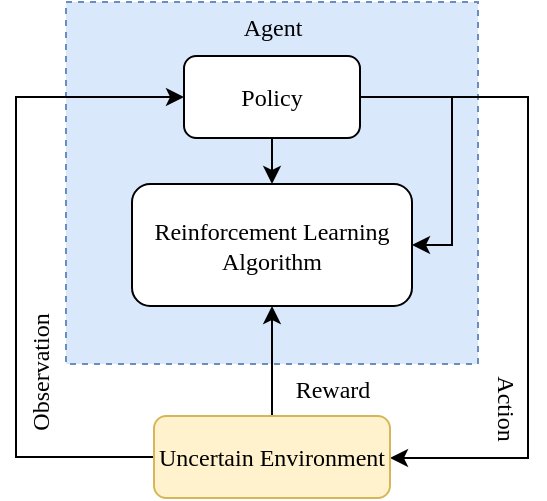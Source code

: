 <mxfile version="20.6.2" type="device"><diagram id="9mU1ARzOAt38ELoI7qvo" name="Page-1"><mxGraphModel dx="1422" dy="842" grid="0" gridSize="10" guides="1" tooltips="1" connect="1" arrows="1" fold="1" page="1" pageScale="1" pageWidth="850" pageHeight="1100" math="0" shadow="0"><root><mxCell id="0"/><mxCell id="1" parent="0"/><mxCell id="Pm3iWoataq9Ip8Sr6sVQ-8" value="" style="rounded=0;whiteSpace=wrap;html=1;dashed=1;fillColor=#dae8fc;strokeColor=#6c8ebf;fontFamily=Bahnschrift;" parent="1" vertex="1"><mxGeometry x="314" y="222" width="206" height="181" as="geometry"/></mxCell><mxCell id="Pm3iWoataq9Ip8Sr6sVQ-4" style="edgeStyle=orthogonalEdgeStyle;rounded=0;orthogonalLoop=1;jettySize=auto;html=1;exitX=0.5;exitY=1;exitDx=0;exitDy=0;fontFamily=Bahnschrift;" parent="1" source="Pm3iWoataq9Ip8Sr6sVQ-2" target="Pm3iWoataq9Ip8Sr6sVQ-3" edge="1"><mxGeometry relative="1" as="geometry"/></mxCell><mxCell id="Pm3iWoataq9Ip8Sr6sVQ-11" style="edgeStyle=orthogonalEdgeStyle;rounded=0;orthogonalLoop=1;jettySize=auto;html=1;exitX=1;exitY=0.5;exitDx=0;exitDy=0;entryX=1;entryY=0.5;entryDx=0;entryDy=0;fontFamily=Bahnschrift;" parent="1" source="Pm3iWoataq9Ip8Sr6sVQ-2" target="Pm3iWoataq9Ip8Sr6sVQ-3" edge="1"><mxGeometry relative="1" as="geometry"/></mxCell><mxCell id="Pm3iWoataq9Ip8Sr6sVQ-2" value="Policy" style="rounded=1;whiteSpace=wrap;html=1;fontFamily=Bahnschrift;" parent="1" vertex="1"><mxGeometry x="373" y="249" width="88" height="41" as="geometry"/></mxCell><mxCell id="Pm3iWoataq9Ip8Sr6sVQ-3" value="Reinforcement Learning Algorithm" style="rounded=1;whiteSpace=wrap;html=1;fontFamily=Bahnschrift;" parent="1" vertex="1"><mxGeometry x="347" y="313" width="140" height="61" as="geometry"/></mxCell><mxCell id="Pm3iWoataq9Ip8Sr6sVQ-12" style="edgeStyle=orthogonalEdgeStyle;rounded=0;orthogonalLoop=1;jettySize=auto;html=1;exitX=1;exitY=0.5;exitDx=0;exitDy=0;entryX=1;entryY=0.5;entryDx=0;entryDy=0;fontFamily=Bahnschrift;" parent="1" source="Pm3iWoataq9Ip8Sr6sVQ-2" target="Pm3iWoataq9Ip8Sr6sVQ-6" edge="1"><mxGeometry relative="1" as="geometry"><Array as="points"><mxPoint x="545" y="270"/><mxPoint x="545" y="450"/><mxPoint x="476" y="450"/></Array></mxGeometry></mxCell><mxCell id="Pm3iWoataq9Ip8Sr6sVQ-13" style="edgeStyle=orthogonalEdgeStyle;rounded=0;orthogonalLoop=1;jettySize=auto;html=1;exitX=0.5;exitY=0;exitDx=0;exitDy=0;fontFamily=Bahnschrift;" parent="1" source="Pm3iWoataq9Ip8Sr6sVQ-6" target="Pm3iWoataq9Ip8Sr6sVQ-3" edge="1"><mxGeometry relative="1" as="geometry"/></mxCell><mxCell id="Pm3iWoataq9Ip8Sr6sVQ-14" style="edgeStyle=orthogonalEdgeStyle;rounded=0;orthogonalLoop=1;jettySize=auto;html=1;exitX=0;exitY=0.5;exitDx=0;exitDy=0;entryX=0;entryY=0.5;entryDx=0;entryDy=0;fontFamily=Bahnschrift;" parent="1" source="Pm3iWoataq9Ip8Sr6sVQ-6" target="Pm3iWoataq9Ip8Sr6sVQ-2" edge="1"><mxGeometry relative="1" as="geometry"><Array as="points"><mxPoint x="289" y="450"/><mxPoint x="289" y="270"/></Array></mxGeometry></mxCell><mxCell id="Pm3iWoataq9Ip8Sr6sVQ-6" value="Uncertain Environment" style="rounded=1;whiteSpace=wrap;html=1;fillColor=#fff2cc;strokeColor=#d6b656;fontFamily=Bahnschrift;" parent="1" vertex="1"><mxGeometry x="358" y="429" width="118" height="41" as="geometry"/></mxCell><mxCell id="Pm3iWoataq9Ip8Sr6sVQ-9" value="Agent" style="text;html=1;align=center;verticalAlign=middle;resizable=0;points=[];autosize=1;strokeColor=none;fillColor=none;fontFamily=Bahnschrift;" parent="1" vertex="1"><mxGeometry x="392.5" y="222" width="49" height="26" as="geometry"/></mxCell><mxCell id="Pm3iWoataq9Ip8Sr6sVQ-15" value="Reward" style="text;html=1;align=center;verticalAlign=middle;resizable=0;points=[];autosize=1;strokeColor=none;fillColor=none;fontFamily=Bahnschrift;" parent="1" vertex="1"><mxGeometry x="417" y="403" width="59" height="26" as="geometry"/></mxCell><mxCell id="Pm3iWoataq9Ip8Sr6sVQ-17" value="Action" style="text;html=1;align=center;verticalAlign=middle;resizable=0;points=[];autosize=1;strokeColor=none;fillColor=none;rotation=90;fontFamily=Bahnschrift;" parent="1" vertex="1"><mxGeometry x="508" y="412" width="52" height="26" as="geometry"/></mxCell><mxCell id="Pm3iWoataq9Ip8Sr6sVQ-18" value="Observation" style="text;html=1;align=center;verticalAlign=middle;resizable=0;points=[];autosize=1;strokeColor=none;fillColor=none;rotation=-90;fontFamily=Bahnschrift;" parent="1" vertex="1"><mxGeometry x="260" y="395" width="83" height="26" as="geometry"/></mxCell></root></mxGraphModel></diagram></mxfile>